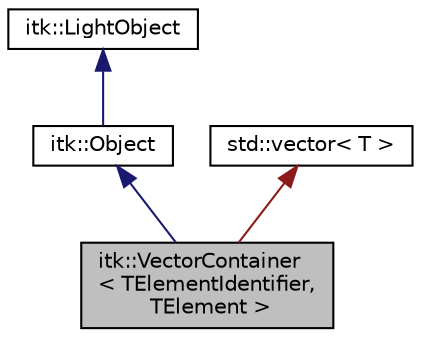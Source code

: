 digraph "itk::VectorContainer&lt; TElementIdentifier, TElement &gt;"
{
 // LATEX_PDF_SIZE
  edge [fontname="Helvetica",fontsize="10",labelfontname="Helvetica",labelfontsize="10"];
  node [fontname="Helvetica",fontsize="10",shape=record];
  Node1 [label="itk::VectorContainer\l\< TElementIdentifier,\l TElement \>",height=0.2,width=0.4,color="black", fillcolor="grey75", style="filled", fontcolor="black",tooltip="Define a front-end to the STL \"vector\" container that conforms to the IndexedContainerInterface."];
  Node2 -> Node1 [dir="back",color="midnightblue",fontsize="10",style="solid",fontname="Helvetica"];
  Node2 [label="itk::Object",height=0.2,width=0.4,color="black", fillcolor="white", style="filled",URL="$classitk_1_1Object.html",tooltip="Base class for most ITK classes."];
  Node3 -> Node2 [dir="back",color="midnightblue",fontsize="10",style="solid",fontname="Helvetica"];
  Node3 [label="itk::LightObject",height=0.2,width=0.4,color="black", fillcolor="white", style="filled",URL="$classitk_1_1LightObject.html",tooltip="Light weight base class for most itk classes."];
  Node4 -> Node1 [dir="back",color="firebrick4",fontsize="10",style="solid",fontname="Helvetica"];
  Node4 [label="std::vector\< T \>",height=0.2,width=0.4,color="black", fillcolor="white", style="filled",tooltip=" "];
}
